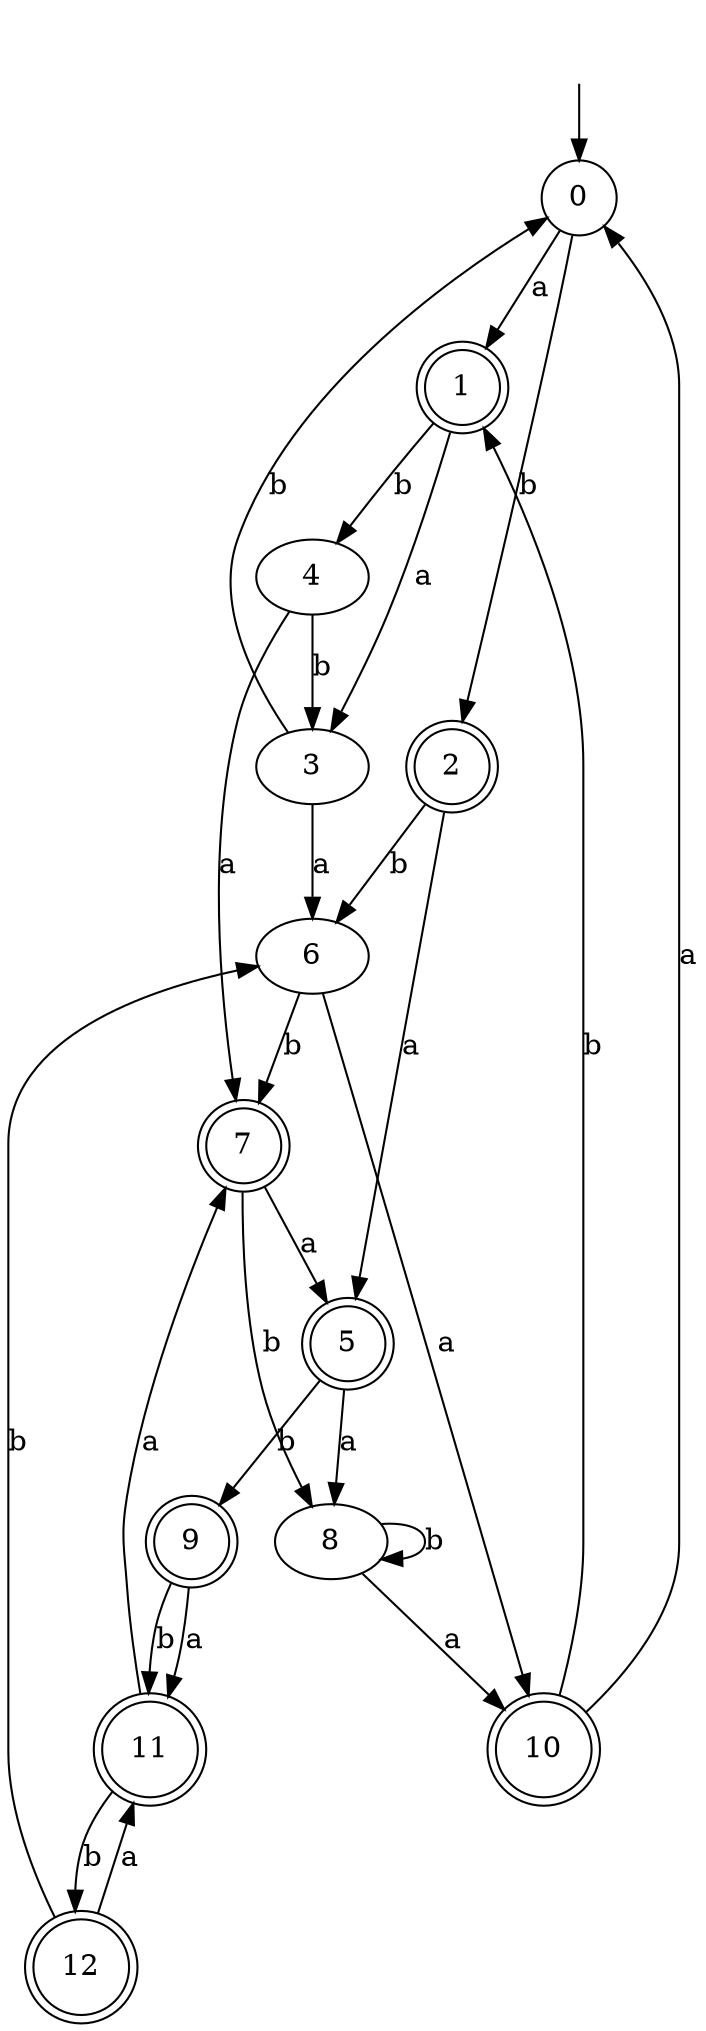 digraph RandomDFA {
  __start0 [label="", shape=none];
  __start0 -> 0 [label=""];
  0 [shape=circle]
  0 -> 1 [label="a"]
  0 -> 2 [label="b"]
  1 [shape=doublecircle]
  1 -> 3 [label="a"]
  1 -> 4 [label="b"]
  2 [shape=doublecircle]
  2 -> 5 [label="a"]
  2 -> 6 [label="b"]
  3
  3 -> 6 [label="a"]
  3 -> 0 [label="b"]
  4
  4 -> 7 [label="a"]
  4 -> 3 [label="b"]
  5 [shape=doublecircle]
  5 -> 8 [label="a"]
  5 -> 9 [label="b"]
  6
  6 -> 10 [label="a"]
  6 -> 7 [label="b"]
  7 [shape=doublecircle]
  7 -> 5 [label="a"]
  7 -> 8 [label="b"]
  8
  8 -> 10 [label="a"]
  8 -> 8 [label="b"]
  9 [shape=doublecircle]
  9 -> 11 [label="a"]
  9 -> 11 [label="b"]
  10 [shape=doublecircle]
  10 -> 0 [label="a"]
  10 -> 1 [label="b"]
  11 [shape=doublecircle]
  11 -> 7 [label="a"]
  11 -> 12 [label="b"]
  12 [shape=doublecircle]
  12 -> 11 [label="a"]
  12 -> 6 [label="b"]
}
